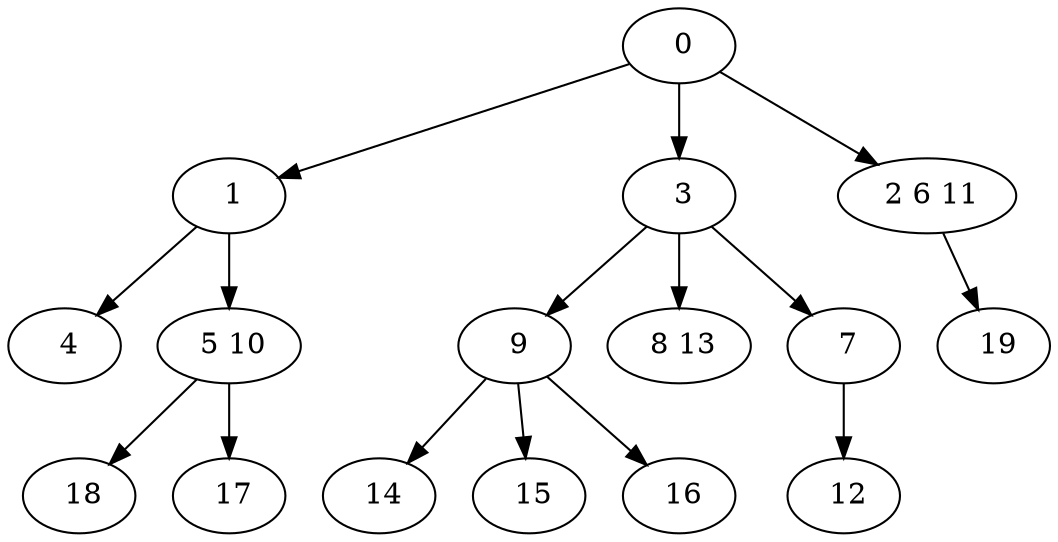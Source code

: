 digraph mytree {
" 0" -> " 1";
" 0" -> " 3";
" 0" -> " 2 6 11";
" 1" -> " 4";
" 1" -> " 5 10";
" 3" -> " 9";
" 3" -> " 8 13";
" 3" -> " 7";
" 2 6 11" -> " 19";
" 4";
" 5 10" -> " 18";
" 5 10" -> " 17";
" 18";
" 9" -> " 14";
" 9" -> " 15";
" 9" -> " 16";
" 8 13";
" 12";
" 7" -> " 12";
" 14";
" 15";
" 16";
" 17";
" 19";
}
